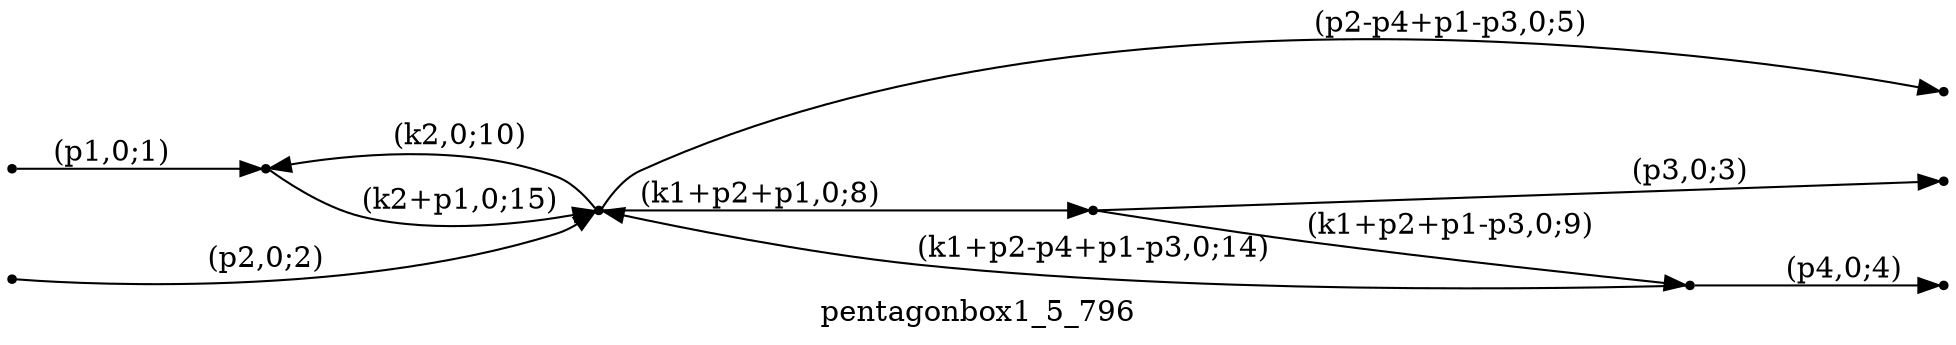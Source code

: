 digraph pentagonbox1_5_796 {
  label="pentagonbox1_5_796";
  rankdir="LR";
  subgraph edges {
    -1 -> 4 [label="(p1,0;1)"];
    -2 -> 3 [label="(p2,0;2)"];
    1 -> -3 [label="(p3,0;3)"];
    2 -> -4 [label="(p4,0;4)"];
    3 -> -5 [label="(p2-p4+p1-p3,0;5)"];
    3 -> 1 [label="(k1+p2+p1,0;8)"];
    1 -> 2 [label="(k1+p2+p1-p3,0;9)"];
    3 -> 4 [label="(k2,0;10)"];
    2 -> 3 [label="(k1+p2-p4+p1-p3,0;14)"];
    4 -> 3 [label="(k2+p1,0;15)"];
  }
  subgraph incoming { rank="source"; -1; -2; }
  subgraph outgoing { rank="sink"; -3; -4; -5; }
-5 [shape=point];
-4 [shape=point];
-3 [shape=point];
-2 [shape=point];
-1 [shape=point];
1 [shape=point];
2 [shape=point];
3 [shape=point];
4 [shape=point];
}

